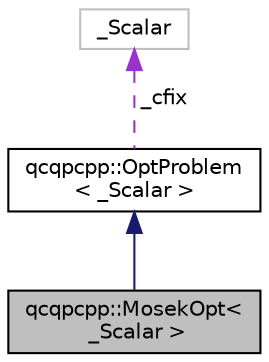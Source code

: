 digraph "qcqpcpp::MosekOpt&lt; _Scalar &gt;"
{
  edge [fontname="Helvetica",fontsize="10",labelfontname="Helvetica",labelfontsize="10"];
  node [fontname="Helvetica",fontsize="10",shape=record];
  Node1 [label="qcqpcpp::MosekOpt\<\l _Scalar \>",height=0.2,width=0.4,color="black", fillcolor="grey75", style="filled" fontcolor="black"];
  Node2 -> Node1 [dir="back",color="midnightblue",fontsize="10",style="solid",fontname="Helvetica"];
  Node2 [label="qcqpcpp::OptProblem\l\< _Scalar \>",height=0.2,width=0.4,color="black", fillcolor="white", style="filled",URL="$classqcqpcpp_1_1_opt_problem.html"];
  Node3 -> Node2 [dir="back",color="darkorchid3",fontsize="10",style="dashed",label=" _cfix" ,fontname="Helvetica"];
  Node3 [label="_Scalar",height=0.2,width=0.4,color="grey75", fillcolor="white", style="filled"];
}
